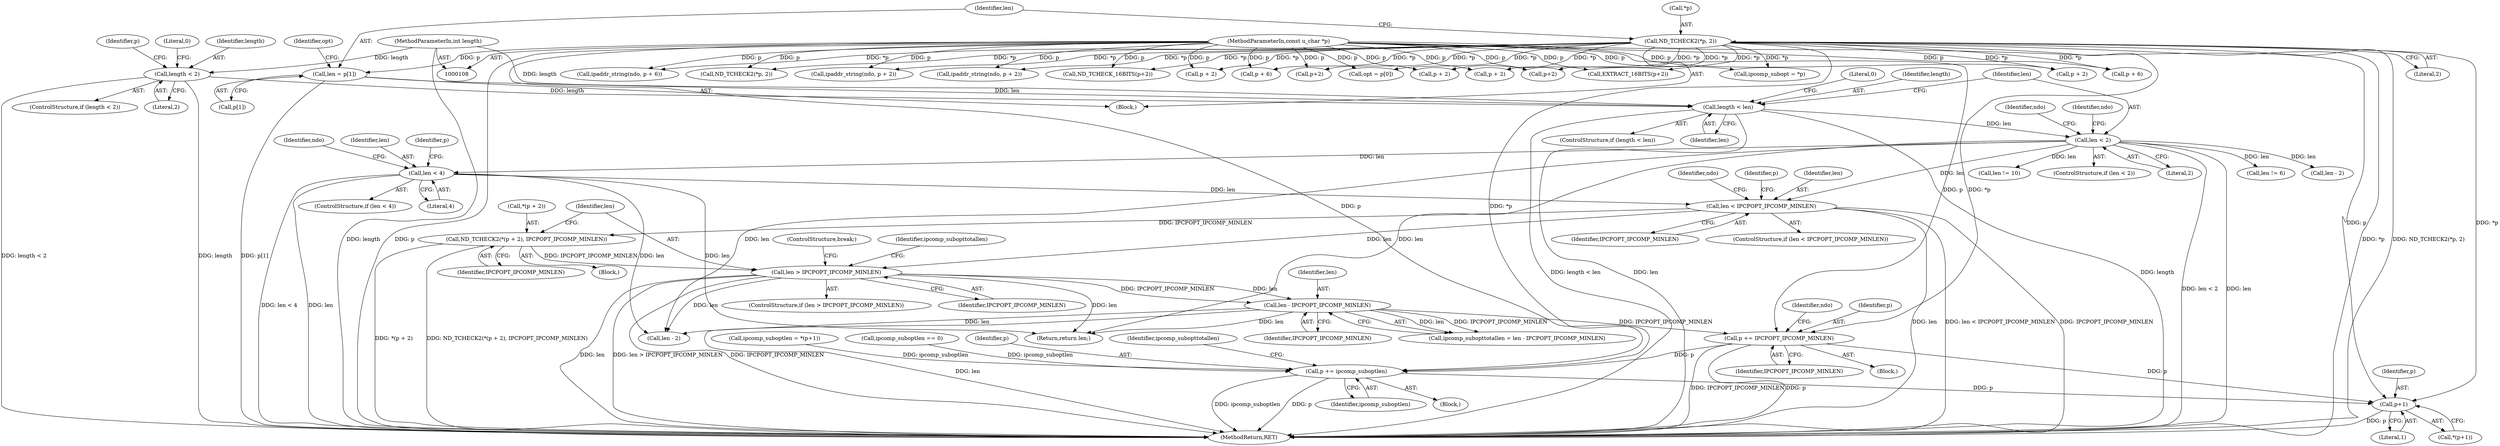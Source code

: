 digraph "0_tcpdump_7029d15f148ef24bb7c6668bc640f5470d085e5a_1@pointer" {
"1000284" [label="(Call,p += IPCPOPT_IPCOMP_MINLEN)"];
"1000281" [label="(Call,len - IPCPOPT_IPCOMP_MINLEN)"];
"1000275" [label="(Call,len > IPCPOPT_IPCOMP_MINLEN)"];
"1000256" [label="(Call,len < IPCPOPT_IPCOMP_MINLEN)"];
"1000218" [label="(Call,len < 4)"];
"1000146" [label="(Call,len < 2)"];
"1000140" [label="(Call,length < len)"];
"1000120" [label="(Call,length < 2)"];
"1000111" [label="(MethodParameterIn,int length)"];
"1000129" [label="(Call,len = p[1])"];
"1000110" [label="(MethodParameterIn,const u_char *p)"];
"1000268" [label="(Call,ND_TCHECK2(*(p + 2), IPCPOPT_IPCOMP_MINLEN))"];
"1000125" [label="(Call,ND_TCHECK2(*p, 2))"];
"1000309" [label="(Call,p+1)"];
"1000337" [label="(Call,p += ipcomp_suboptlen)"];
"1000274" [label="(ControlStructure,if (len > IPCPOPT_IPCOMP_MINLEN))"];
"1000308" [label="(Call,*(p+1))"];
"1000235" [label="(Call,p+2)"];
"1000340" [label="(ControlStructure,break;)"];
"1000298" [label="(Call,ND_TCHECK2(*p, 2))"];
"1000120" [label="(Call,length < 2)"];
"1000295" [label="(Identifier,ipcomp_subopttotallen)"];
"1000286" [label="(Identifier,IPCPOPT_IPCOMP_MINLEN)"];
"1000127" [label="(Identifier,p)"];
"1000207" [label="(Call,p + 2)"];
"1000363" [label="(Call,p + 2)"];
"1000230" [label="(Identifier,p)"];
"1000131" [label="(Call,p[1])"];
"1000128" [label="(Literal,2)"];
"1000218" [label="(Call,len < 4)"];
"1000271" [label="(Identifier,p)"];
"1000134" [label="(Call,opt = p[0])"];
"1000139" [label="(ControlStructure,if (length < len))"];
"1000122" [label="(Literal,2)"];
"1000309" [label="(Call,p+1)"];
"1000285" [label="(Identifier,p)"];
"1000277" [label="(Identifier,IPCPOPT_IPCOMP_MINLEN)"];
"1000125" [label="(Call,ND_TCHECK2(*p, 2))"];
"1000302" [label="(Call,ipcomp_subopt = *p)"];
"1000421" [label="(MethodReturn,RET)"];
"1000297" [label="(Block,)"];
"1000144" [label="(Literal,0)"];
"1000275" [label="(Call,len > IPCPOPT_IPCOMP_MINLEN)"];
"1000212" [label="(Call,p + 6)"];
"1000205" [label="(Call,ipaddr_string(ndo, p + 2))"];
"1000256" [label="(Call,len < IPCPOPT_IPCOMP_MINLEN)"];
"1000311" [label="(Literal,1)"];
"1000255" [label="(ControlStructure,if (len < IPCPOPT_IPCOMP_MINLEN))"];
"1000147" [label="(Identifier,len)"];
"1000112" [label="(Block,)"];
"1000224" [label="(Identifier,ndo)"];
"1000217" [label="(ControlStructure,if (len < 4))"];
"1000280" [label="(Identifier,ipcomp_subopttotallen)"];
"1000234" [label="(Call,EXTRACT_16BITS(p+2))"];
"1000351" [label="(Call,len != 6)"];
"1000126" [label="(Call,*p)"];
"1000140" [label="(Call,length < len)"];
"1000268" [label="(Call,ND_TCHECK2(*(p + 2), IPCPOPT_IPCOMP_MINLEN))"];
"1000130" [label="(Identifier,len)"];
"1000142" [label="(Identifier,len)"];
"1000279" [label="(Call,ipcomp_subopttotallen = len - IPCPOPT_IPCOMP_MINLEN)"];
"1000392" [label="(Call,len - 2)"];
"1000110" [label="(MethodParameterIn,const u_char *p)"];
"1000270" [label="(Call,p + 2)"];
"1000141" [label="(Identifier,length)"];
"1000276" [label="(Identifier,len)"];
"1000129" [label="(Call,len = p[1])"];
"1000257" [label="(Identifier,len)"];
"1000183" [label="(Call,len != 10)"];
"1000195" [label="(Call,p + 6)"];
"1000210" [label="(Call,ipaddr_string(ndo, p + 6))"];
"1000310" [label="(Identifier,p)"];
"1000317" [label="(Call,ipcomp_suboptlen == 0)"];
"1000338" [label="(Identifier,p)"];
"1000146" [label="(Call,len < 2)"];
"1000111" [label="(MethodParameterIn,int length)"];
"1000283" [label="(Identifier,IPCPOPT_IPCOMP_MINLEN)"];
"1000220" [label="(Literal,4)"];
"1000219" [label="(Identifier,len)"];
"1000145" [label="(ControlStructure,if (len < 2))"];
"1000278" [label="(Block,)"];
"1000167" [label="(Identifier,ndo)"];
"1000251" [label="(Block,)"];
"1000119" [label="(ControlStructure,if (length < 2))"];
"1000124" [label="(Literal,0)"];
"1000284" [label="(Call,p += IPCPOPT_IPCOMP_MINLEN)"];
"1000258" [label="(Identifier,IPCPOPT_IPCOMP_MINLEN)"];
"1000135" [label="(Identifier,opt)"];
"1000262" [label="(Identifier,ndo)"];
"1000152" [label="(Identifier,ndo)"];
"1000281" [label="(Call,len - IPCPOPT_IPCOMP_MINLEN)"];
"1000306" [label="(Call,ipcomp_suboptlen = *(p+1))"];
"1000269" [label="(Call,*(p + 2))"];
"1000282" [label="(Identifier,len)"];
"1000339" [label="(Identifier,ipcomp_suboptlen)"];
"1000228" [label="(Call,ND_TCHECK_16BITS(p+2))"];
"1000273" [label="(Identifier,IPCPOPT_IPCOMP_MINLEN)"];
"1000289" [label="(Identifier,ndo)"];
"1000372" [label="(Call,ipaddr_string(ndo, p + 2))"];
"1000337" [label="(Call,p += ipcomp_suboptlen)"];
"1000148" [label="(Literal,2)"];
"1000412" [label="(Return,return len;)"];
"1000409" [label="(Call,len - 2)"];
"1000229" [label="(Call,p+2)"];
"1000374" [label="(Call,p + 2)"];
"1000121" [label="(Identifier,length)"];
"1000284" -> "1000278"  [label="AST: "];
"1000284" -> "1000286"  [label="CFG: "];
"1000285" -> "1000284"  [label="AST: "];
"1000286" -> "1000284"  [label="AST: "];
"1000289" -> "1000284"  [label="CFG: "];
"1000284" -> "1000421"  [label="DDG: IPCPOPT_IPCOMP_MINLEN"];
"1000284" -> "1000421"  [label="DDG: p"];
"1000281" -> "1000284"  [label="DDG: IPCPOPT_IPCOMP_MINLEN"];
"1000110" -> "1000284"  [label="DDG: p"];
"1000125" -> "1000284"  [label="DDG: *p"];
"1000284" -> "1000309"  [label="DDG: p"];
"1000284" -> "1000337"  [label="DDG: p"];
"1000281" -> "1000279"  [label="AST: "];
"1000281" -> "1000283"  [label="CFG: "];
"1000282" -> "1000281"  [label="AST: "];
"1000283" -> "1000281"  [label="AST: "];
"1000279" -> "1000281"  [label="CFG: "];
"1000281" -> "1000421"  [label="DDG: len"];
"1000281" -> "1000279"  [label="DDG: len"];
"1000281" -> "1000279"  [label="DDG: IPCPOPT_IPCOMP_MINLEN"];
"1000275" -> "1000281"  [label="DDG: len"];
"1000275" -> "1000281"  [label="DDG: IPCPOPT_IPCOMP_MINLEN"];
"1000281" -> "1000409"  [label="DDG: len"];
"1000281" -> "1000412"  [label="DDG: len"];
"1000275" -> "1000274"  [label="AST: "];
"1000275" -> "1000277"  [label="CFG: "];
"1000276" -> "1000275"  [label="AST: "];
"1000277" -> "1000275"  [label="AST: "];
"1000280" -> "1000275"  [label="CFG: "];
"1000340" -> "1000275"  [label="CFG: "];
"1000275" -> "1000421"  [label="DDG: len > IPCPOPT_IPCOMP_MINLEN"];
"1000275" -> "1000421"  [label="DDG: len"];
"1000275" -> "1000421"  [label="DDG: IPCPOPT_IPCOMP_MINLEN"];
"1000256" -> "1000275"  [label="DDG: len"];
"1000268" -> "1000275"  [label="DDG: IPCPOPT_IPCOMP_MINLEN"];
"1000275" -> "1000409"  [label="DDG: len"];
"1000275" -> "1000412"  [label="DDG: len"];
"1000256" -> "1000255"  [label="AST: "];
"1000256" -> "1000258"  [label="CFG: "];
"1000257" -> "1000256"  [label="AST: "];
"1000258" -> "1000256"  [label="AST: "];
"1000262" -> "1000256"  [label="CFG: "];
"1000271" -> "1000256"  [label="CFG: "];
"1000256" -> "1000421"  [label="DDG: IPCPOPT_IPCOMP_MINLEN"];
"1000256" -> "1000421"  [label="DDG: len"];
"1000256" -> "1000421"  [label="DDG: len < IPCPOPT_IPCOMP_MINLEN"];
"1000218" -> "1000256"  [label="DDG: len"];
"1000146" -> "1000256"  [label="DDG: len"];
"1000256" -> "1000268"  [label="DDG: IPCPOPT_IPCOMP_MINLEN"];
"1000218" -> "1000217"  [label="AST: "];
"1000218" -> "1000220"  [label="CFG: "];
"1000219" -> "1000218"  [label="AST: "];
"1000220" -> "1000218"  [label="AST: "];
"1000224" -> "1000218"  [label="CFG: "];
"1000230" -> "1000218"  [label="CFG: "];
"1000218" -> "1000421"  [label="DDG: len"];
"1000218" -> "1000421"  [label="DDG: len < 4"];
"1000146" -> "1000218"  [label="DDG: len"];
"1000218" -> "1000409"  [label="DDG: len"];
"1000218" -> "1000412"  [label="DDG: len"];
"1000146" -> "1000145"  [label="AST: "];
"1000146" -> "1000148"  [label="CFG: "];
"1000147" -> "1000146"  [label="AST: "];
"1000148" -> "1000146"  [label="AST: "];
"1000152" -> "1000146"  [label="CFG: "];
"1000167" -> "1000146"  [label="CFG: "];
"1000146" -> "1000421"  [label="DDG: len < 2"];
"1000146" -> "1000421"  [label="DDG: len"];
"1000140" -> "1000146"  [label="DDG: len"];
"1000146" -> "1000183"  [label="DDG: len"];
"1000146" -> "1000351"  [label="DDG: len"];
"1000146" -> "1000392"  [label="DDG: len"];
"1000146" -> "1000409"  [label="DDG: len"];
"1000146" -> "1000412"  [label="DDG: len"];
"1000140" -> "1000139"  [label="AST: "];
"1000140" -> "1000142"  [label="CFG: "];
"1000141" -> "1000140"  [label="AST: "];
"1000142" -> "1000140"  [label="AST: "];
"1000144" -> "1000140"  [label="CFG: "];
"1000147" -> "1000140"  [label="CFG: "];
"1000140" -> "1000421"  [label="DDG: len"];
"1000140" -> "1000421"  [label="DDG: length"];
"1000140" -> "1000421"  [label="DDG: length < len"];
"1000120" -> "1000140"  [label="DDG: length"];
"1000111" -> "1000140"  [label="DDG: length"];
"1000129" -> "1000140"  [label="DDG: len"];
"1000120" -> "1000119"  [label="AST: "];
"1000120" -> "1000122"  [label="CFG: "];
"1000121" -> "1000120"  [label="AST: "];
"1000122" -> "1000120"  [label="AST: "];
"1000124" -> "1000120"  [label="CFG: "];
"1000127" -> "1000120"  [label="CFG: "];
"1000120" -> "1000421"  [label="DDG: length"];
"1000120" -> "1000421"  [label="DDG: length < 2"];
"1000111" -> "1000120"  [label="DDG: length"];
"1000111" -> "1000108"  [label="AST: "];
"1000111" -> "1000421"  [label="DDG: length"];
"1000129" -> "1000112"  [label="AST: "];
"1000129" -> "1000131"  [label="CFG: "];
"1000130" -> "1000129"  [label="AST: "];
"1000131" -> "1000129"  [label="AST: "];
"1000135" -> "1000129"  [label="CFG: "];
"1000129" -> "1000421"  [label="DDG: p[1]"];
"1000110" -> "1000129"  [label="DDG: p"];
"1000110" -> "1000108"  [label="AST: "];
"1000110" -> "1000421"  [label="DDG: p"];
"1000110" -> "1000134"  [label="DDG: p"];
"1000110" -> "1000195"  [label="DDG: p"];
"1000110" -> "1000205"  [label="DDG: p"];
"1000110" -> "1000207"  [label="DDG: p"];
"1000110" -> "1000210"  [label="DDG: p"];
"1000110" -> "1000212"  [label="DDG: p"];
"1000110" -> "1000228"  [label="DDG: p"];
"1000110" -> "1000229"  [label="DDG: p"];
"1000110" -> "1000234"  [label="DDG: p"];
"1000110" -> "1000235"  [label="DDG: p"];
"1000110" -> "1000270"  [label="DDG: p"];
"1000110" -> "1000298"  [label="DDG: p"];
"1000110" -> "1000302"  [label="DDG: p"];
"1000110" -> "1000309"  [label="DDG: p"];
"1000110" -> "1000337"  [label="DDG: p"];
"1000110" -> "1000363"  [label="DDG: p"];
"1000110" -> "1000372"  [label="DDG: p"];
"1000110" -> "1000374"  [label="DDG: p"];
"1000268" -> "1000251"  [label="AST: "];
"1000268" -> "1000273"  [label="CFG: "];
"1000269" -> "1000268"  [label="AST: "];
"1000273" -> "1000268"  [label="AST: "];
"1000276" -> "1000268"  [label="CFG: "];
"1000268" -> "1000421"  [label="DDG: *(p + 2)"];
"1000268" -> "1000421"  [label="DDG: ND_TCHECK2(*(p + 2), IPCPOPT_IPCOMP_MINLEN)"];
"1000125" -> "1000112"  [label="AST: "];
"1000125" -> "1000128"  [label="CFG: "];
"1000126" -> "1000125"  [label="AST: "];
"1000128" -> "1000125"  [label="AST: "];
"1000130" -> "1000125"  [label="CFG: "];
"1000125" -> "1000421"  [label="DDG: *p"];
"1000125" -> "1000421"  [label="DDG: ND_TCHECK2(*p, 2)"];
"1000125" -> "1000134"  [label="DDG: *p"];
"1000125" -> "1000195"  [label="DDG: *p"];
"1000125" -> "1000205"  [label="DDG: *p"];
"1000125" -> "1000207"  [label="DDG: *p"];
"1000125" -> "1000210"  [label="DDG: *p"];
"1000125" -> "1000212"  [label="DDG: *p"];
"1000125" -> "1000228"  [label="DDG: *p"];
"1000125" -> "1000229"  [label="DDG: *p"];
"1000125" -> "1000234"  [label="DDG: *p"];
"1000125" -> "1000235"  [label="DDG: *p"];
"1000125" -> "1000270"  [label="DDG: *p"];
"1000125" -> "1000298"  [label="DDG: *p"];
"1000125" -> "1000302"  [label="DDG: *p"];
"1000125" -> "1000309"  [label="DDG: *p"];
"1000125" -> "1000337"  [label="DDG: *p"];
"1000125" -> "1000363"  [label="DDG: *p"];
"1000125" -> "1000372"  [label="DDG: *p"];
"1000125" -> "1000374"  [label="DDG: *p"];
"1000309" -> "1000308"  [label="AST: "];
"1000309" -> "1000311"  [label="CFG: "];
"1000310" -> "1000309"  [label="AST: "];
"1000311" -> "1000309"  [label="AST: "];
"1000308" -> "1000309"  [label="CFG: "];
"1000309" -> "1000421"  [label="DDG: p"];
"1000337" -> "1000309"  [label="DDG: p"];
"1000337" -> "1000297"  [label="AST: "];
"1000337" -> "1000339"  [label="CFG: "];
"1000338" -> "1000337"  [label="AST: "];
"1000339" -> "1000337"  [label="AST: "];
"1000295" -> "1000337"  [label="CFG: "];
"1000337" -> "1000421"  [label="DDG: ipcomp_suboptlen"];
"1000337" -> "1000421"  [label="DDG: p"];
"1000317" -> "1000337"  [label="DDG: ipcomp_suboptlen"];
"1000306" -> "1000337"  [label="DDG: ipcomp_suboptlen"];
}
